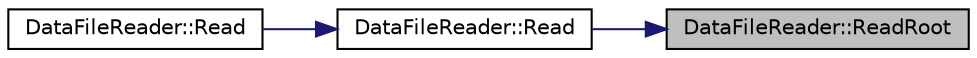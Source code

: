 digraph "DataFileReader::ReadRoot"
{
 // LATEX_PDF_SIZE
  edge [fontname="Helvetica",fontsize="10",labelfontname="Helvetica",labelfontsize="10"];
  node [fontname="Helvetica",fontsize="10",shape=record];
  rankdir="RL";
  Node1 [label="DataFileReader::ReadRoot",height=0.2,width=0.4,color="black", fillcolor="grey75", style="filled", fontcolor="black",tooltip=" "];
  Node1 -> Node2 [dir="back",color="midnightblue",fontsize="10",style="solid",fontname="Helvetica"];
  Node2 [label="DataFileReader::Read",height=0.2,width=0.4,color="black", fillcolor="white", style="filled",URL="$class_data_file_reader.html#ab19c49a704799dcddadaf88b2d4347ff",tooltip=" "];
  Node2 -> Node3 [dir="back",color="midnightblue",fontsize="10",style="solid",fontname="Helvetica"];
  Node3 [label="DataFileReader::Read",height=0.2,width=0.4,color="black", fillcolor="white", style="filled",URL="$class_data_file_reader.html#afc27049955bbe7e252abc18707b6f4ce",tooltip=" "];
}
